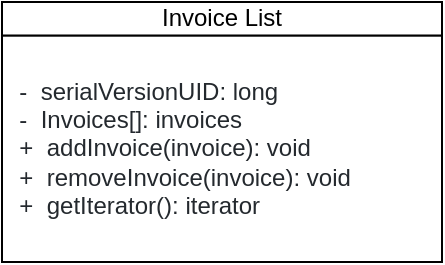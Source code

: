 <mxfile version="12.7.4" type="device"><diagram id="CLRaHryyYa0xOvTVhCor" name="Page-1"><mxGraphModel dx="706" dy="446" grid="1" gridSize="10" guides="1" tooltips="1" connect="1" arrows="1" fold="1" page="1" pageScale="1" pageWidth="850" pageHeight="1100" math="0" shadow="0"><root><mxCell id="0"/><mxCell id="1" parent="0"/><mxCell id="xvll8Nh_N9pdd9aSw5_w-8" value="-" style="group" parent="1" vertex="1" connectable="0"><mxGeometry x="140" y="70" width="220" height="130" as="geometry"/></mxCell><mxCell id="xvll8Nh_N9pdd9aSw5_w-6" value="Invoice List" style="text;html=1;align=center;verticalAlign=middle;whiteSpace=wrap;rounded=0;strokeColor=#000000;fillColor=#ffffff;" parent="xvll8Nh_N9pdd9aSw5_w-8" vertex="1"><mxGeometry width="220" height="16.851" as="geometry"/></mxCell><mxCell id="xvll8Nh_N9pdd9aSw5_w-7" value="&lt;span style=&quot;color: rgb(36 , 41 , 46) ; font-family: , &amp;#34;consolas&amp;#34; , &amp;#34;liberation mono&amp;#34; , &amp;#34;menlo&amp;#34; , monospace ; white-space: pre ; background-color: rgb(255 , 255 , 255)&quot;&gt;  -  &lt;/span&gt;&lt;span style=&quot;color: rgb(36 , 41 , 46) ; font-family: , &amp;#34;consolas&amp;#34; , &amp;#34;liberation mono&amp;#34; , &amp;#34;menlo&amp;#34; , monospace ; white-space: pre ; background-color: rgb(255 , 255 , 255)&quot;&gt;serialVersionUID: long&lt;/span&gt;&lt;span style=&quot;color: rgb(36 , 41 , 46) ; font-family: , &amp;#34;consolas&amp;#34; , &amp;#34;liberation mono&amp;#34; , &amp;#34;menlo&amp;#34; , monospace ; white-space: pre ; background-color: rgb(255 , 255 , 255)&quot;&gt;&lt;br/&gt;  -  Invoices[]: invoices&lt;br/&gt;  +  addInvoice(invoice): void&lt;br/&gt;  +  removeInvoice(invoice): void&lt;br/&gt;  +  getIterator(): iterator&lt;br/&gt;&lt;/span&gt;" style="text;html=1;align=left;verticalAlign=middle;whiteSpace=wrap;rounded=0;strokeColor=#000000;fillColor=#ffffff;" parent="xvll8Nh_N9pdd9aSw5_w-8" vertex="1"><mxGeometry y="16.851" width="220" height="113.149" as="geometry"/></mxCell></root></mxGraphModel></diagram></mxfile>